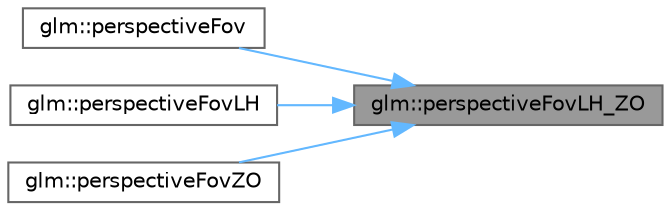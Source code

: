 digraph "glm::perspectiveFovLH_ZO"
{
 // LATEX_PDF_SIZE
  bgcolor="transparent";
  edge [fontname=Helvetica,fontsize=10,labelfontname=Helvetica,labelfontsize=10];
  node [fontname=Helvetica,fontsize=10,shape=box,height=0.2,width=0.4];
  rankdir="RL";
  Node1 [id="Node000001",label="glm::perspectiveFovLH_ZO",height=0.2,width=0.4,color="gray40", fillcolor="grey60", style="filled", fontcolor="black",tooltip=" "];
  Node1 -> Node2 [id="edge7_Node000001_Node000002",dir="back",color="steelblue1",style="solid",tooltip=" "];
  Node2 [id="Node000002",label="glm::perspectiveFov",height=0.2,width=0.4,color="grey40", fillcolor="white", style="filled",URL="$group__ext__matrix__clip__space.html#ga44ce1914c556baee3db105b3867bd46a",tooltip=" "];
  Node1 -> Node3 [id="edge8_Node000001_Node000003",dir="back",color="steelblue1",style="solid",tooltip=" "];
  Node3 [id="Node000003",label="glm::perspectiveFovLH",height=0.2,width=0.4,color="grey40", fillcolor="white", style="filled",URL="$group__ext__matrix__clip__space.html#gaf1e5e6d8303f1462e892e0884b66f9fa",tooltip=" "];
  Node1 -> Node4 [id="edge9_Node000001_Node000004",dir="back",color="steelblue1",style="solid",tooltip=" "];
  Node4 [id="Node000004",label="glm::perspectiveFovZO",height=0.2,width=0.4,color="grey40", fillcolor="white", style="filled",URL="$group__ext__matrix__clip__space.html#ga39f32367d8778de4fe4ad55d65af9b79",tooltip=" "];
}

